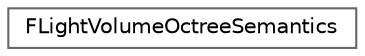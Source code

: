 digraph "Graphical Class Hierarchy"
{
 // INTERACTIVE_SVG=YES
 // LATEX_PDF_SIZE
  bgcolor="transparent";
  edge [fontname=Helvetica,fontsize=10,labelfontname=Helvetica,labelfontsize=10];
  node [fontname=Helvetica,fontsize=10,shape=box,height=0.2,width=0.4];
  rankdir="LR";
  Node0 [id="Node000000",label="FLightVolumeOctreeSemantics",height=0.2,width=0.4,color="grey40", fillcolor="white", style="filled",URL="$da/d36/structFLightVolumeOctreeSemantics.html",tooltip=" "];
}
